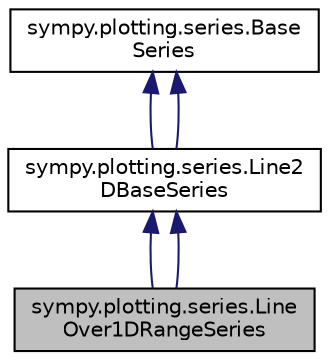 digraph "sympy.plotting.series.LineOver1DRangeSeries"
{
 // LATEX_PDF_SIZE
  edge [fontname="Helvetica",fontsize="10",labelfontname="Helvetica",labelfontsize="10"];
  node [fontname="Helvetica",fontsize="10",shape=record];
  Node1 [label="sympy.plotting.series.Line\lOver1DRangeSeries",height=0.2,width=0.4,color="black", fillcolor="grey75", style="filled", fontcolor="black",tooltip=" "];
  Node2 -> Node1 [dir="back",color="midnightblue",fontsize="10",style="solid",fontname="Helvetica"];
  Node2 [label="sympy.plotting.series.Line2\lDBaseSeries",height=0.2,width=0.4,color="black", fillcolor="white", style="filled",URL="$classsympy_1_1plotting_1_1series_1_1Line2DBaseSeries.html",tooltip="2D lines"];
  Node3 -> Node2 [dir="back",color="midnightblue",fontsize="10",style="solid",fontname="Helvetica"];
  Node3 [label="sympy.plotting.series.Base\lSeries",height=0.2,width=0.4,color="black", fillcolor="white", style="filled",URL="$classsympy_1_1plotting_1_1series_1_1BaseSeries.html",tooltip=" "];
  Node3 -> Node2 [dir="back",color="midnightblue",fontsize="10",style="solid",fontname="Helvetica"];
  Node2 -> Node1 [dir="back",color="midnightblue",fontsize="10",style="solid",fontname="Helvetica"];
}
